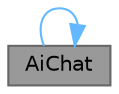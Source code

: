digraph "AiChat"
{
 // LATEX_PDF_SIZE
  bgcolor="transparent";
  edge [fontname=Helvetica,fontsize=10,labelfontname=Helvetica,labelfontsize=10];
  node [fontname=Helvetica,fontsize=10,shape=box,height=0.2,width=0.4];
  rankdir="RL";
  Node1 [id="Node000001",label="AiChat",height=0.2,width=0.4,color="gray40", fillcolor="grey60", style="filled", fontcolor="black",tooltip="构造函数，初始化 AI 聊天界面"];
  Node1 -> Node1 [id="edge1_Node000001_Node000001",dir="back",color="steelblue1",style="solid",tooltip=" "];
}

